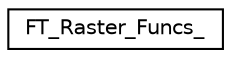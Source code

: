 digraph "Graphical Class Hierarchy"
{
 // LATEX_PDF_SIZE
  edge [fontname="Helvetica",fontsize="10",labelfontname="Helvetica",labelfontsize="10"];
  node [fontname="Helvetica",fontsize="10",shape=record];
  rankdir="LR";
  Node0 [label="FT_Raster_Funcs_",height=0.2,width=0.4,color="black", fillcolor="white", style="filled",URL="$d1/d77/structFT__Raster__Funcs__.html",tooltip=" "];
}
